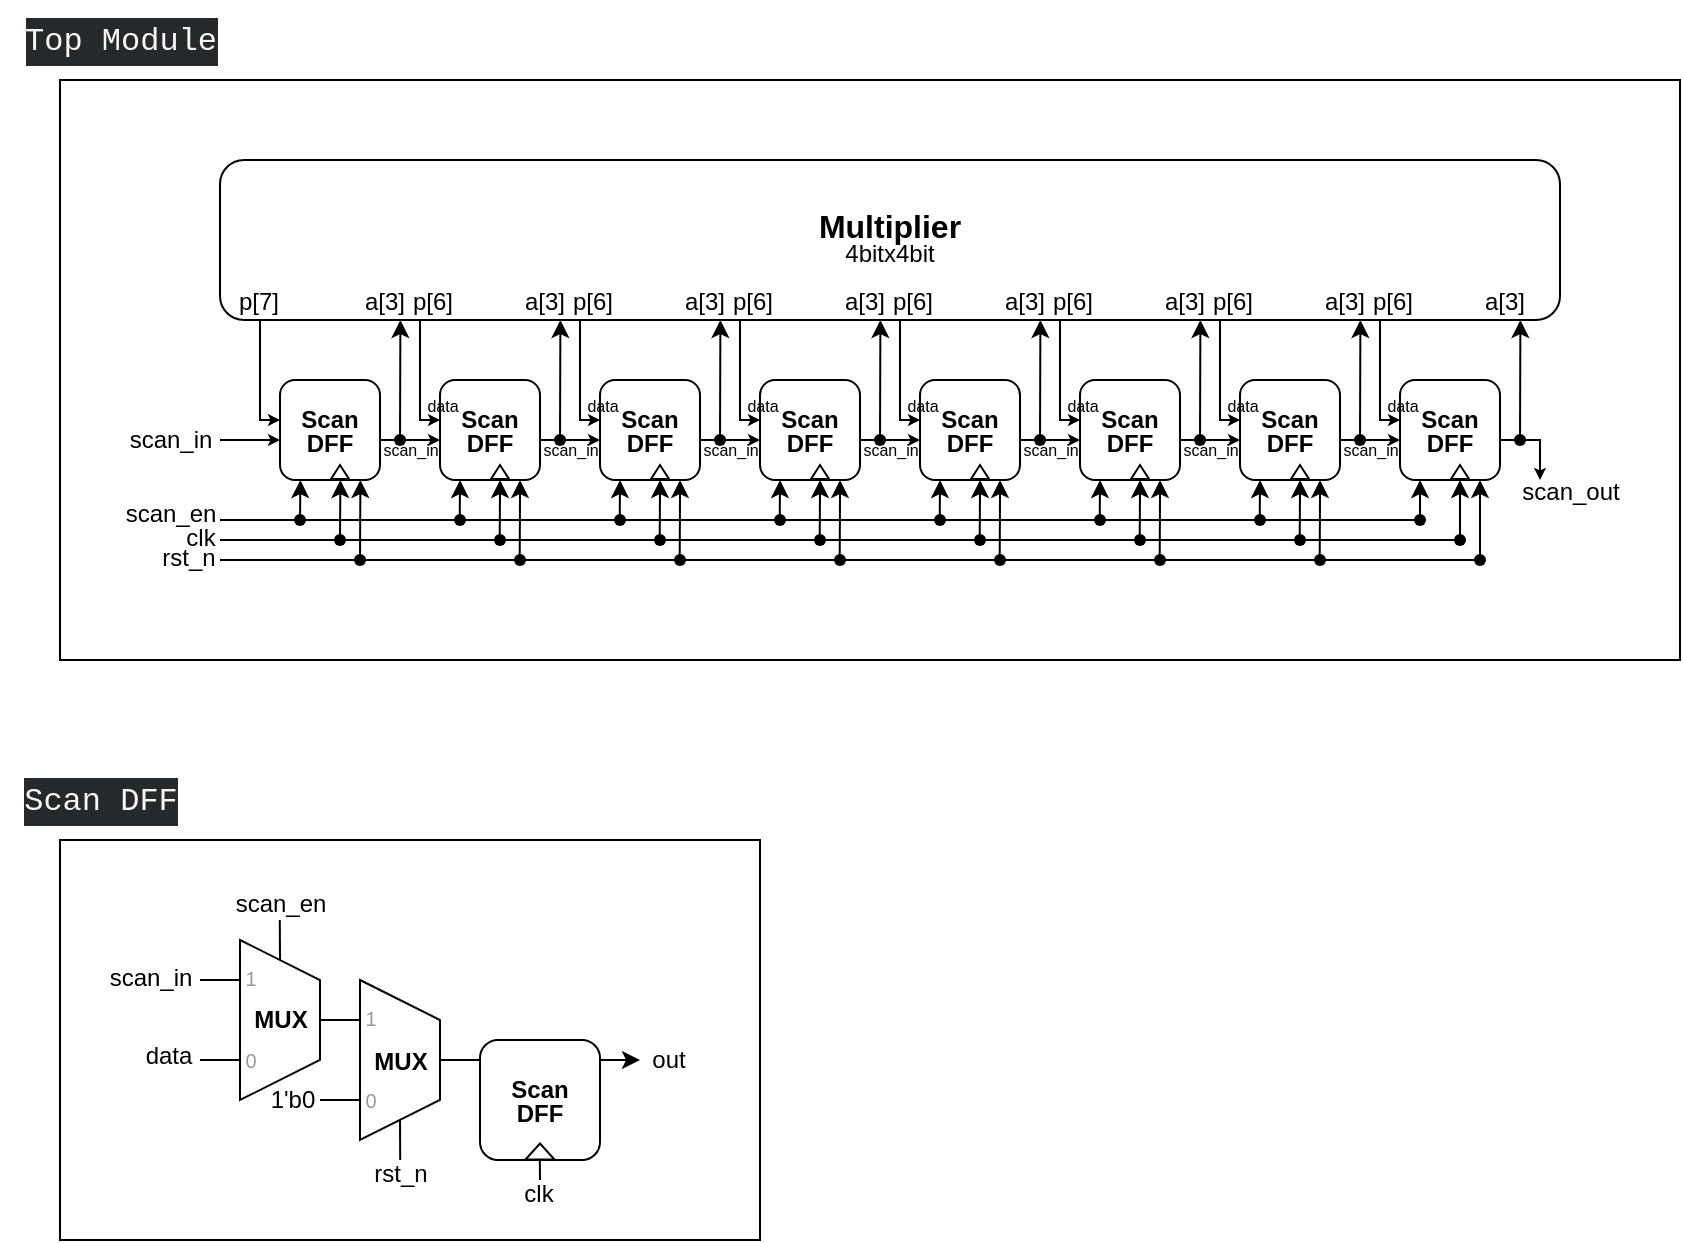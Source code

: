 <mxfile version="24.7.17">
  <diagram name="Page-1" id="tBIAlemMxgHySIvlNtww">
    <mxGraphModel dx="5736" dy="3416" grid="1" gridSize="10" guides="1" tooltips="1" connect="1" arrows="1" fold="1" page="1" pageScale="1" pageWidth="1920" pageHeight="1200" math="0" shadow="0">
      <root>
        <mxCell id="0" />
        <mxCell id="1" parent="0" />
        <mxCell id="q5pX1_xFONWicA8Pv0eM-26" value="" style="rounded=0;whiteSpace=wrap;html=1;fillColor=none;" vertex="1" parent="1">
          <mxGeometry x="80" y="540" width="350" height="200" as="geometry" />
        </mxCell>
        <mxCell id="YcG1K_yQFC_txdDWkhpD-149" value="" style="rounded=0;whiteSpace=wrap;html=1;fillColor=none;" parent="1" vertex="1">
          <mxGeometry x="80" y="160" width="810" height="290" as="geometry" />
        </mxCell>
        <mxCell id="YcG1K_yQFC_txdDWkhpD-1" value="&lt;p style=&quot;line-height: 0%;&quot;&gt;&lt;span style=&quot;font-size: 16px;&quot;&gt;&lt;b&gt;Multiplier&lt;/b&gt;&lt;/span&gt;&lt;/p&gt;&lt;p style=&quot;line-height: 0%;&quot;&gt;&lt;font style=&quot;font-size: 12px;&quot;&gt;4bitx4bit&lt;/font&gt;&lt;/p&gt;&lt;p&gt;&lt;/p&gt;" style="rounded=1;whiteSpace=wrap;html=1;" parent="1" vertex="1">
          <mxGeometry x="160" y="200" width="670" height="80" as="geometry" />
        </mxCell>
        <mxCell id="YcG1K_yQFC_txdDWkhpD-2" value="&lt;p style=&quot;line-height: 0%;&quot;&gt;&lt;b style=&quot;&quot;&gt;&lt;font style=&quot;font-size: 12px;&quot;&gt;Scan&lt;/font&gt;&lt;/b&gt;&lt;/p&gt;&lt;p style=&quot;line-height: 0%;&quot;&gt;&lt;b style=&quot;&quot;&gt;&lt;font style=&quot;font-size: 12px;&quot;&gt;DFF&lt;/font&gt;&lt;/b&gt;&lt;/p&gt;&lt;p&gt;&lt;/p&gt;" style="rounded=1;whiteSpace=wrap;html=1;" parent="1" vertex="1">
          <mxGeometry x="190" y="310" width="50" height="50" as="geometry" />
        </mxCell>
        <mxCell id="YcG1K_yQFC_txdDWkhpD-3" value="" style="endArrow=classic;html=1;rounded=0;edgeStyle=orthogonalEdgeStyle;entryX=0;entryY=0.4;entryDx=0;entryDy=0;entryPerimeter=0;exitX=0.033;exitY=1;exitDx=0;exitDy=0;exitPerimeter=0;endSize=3;" parent="1" source="YcG1K_yQFC_txdDWkhpD-1" target="YcG1K_yQFC_txdDWkhpD-2" edge="1">
          <mxGeometry width="50" height="50" relative="1" as="geometry">
            <mxPoint x="130" y="370" as="sourcePoint" />
            <mxPoint x="180" y="320" as="targetPoint" />
            <Array as="points">
              <mxPoint x="180" y="330" />
            </Array>
          </mxGeometry>
        </mxCell>
        <mxCell id="YcG1K_yQFC_txdDWkhpD-4" value="" style="endArrow=classic;html=1;rounded=0;edgeStyle=orthogonalEdgeStyle;entryX=0;entryY=0.2;entryDx=0;entryDy=0;entryPerimeter=0;endSize=3;" parent="1" edge="1">
          <mxGeometry width="50" height="50" relative="1" as="geometry">
            <mxPoint x="160" y="340" as="sourcePoint" />
            <mxPoint x="190" y="340" as="targetPoint" />
            <Array as="points">
              <mxPoint x="180" y="340" />
            </Array>
          </mxGeometry>
        </mxCell>
        <mxCell id="YcG1K_yQFC_txdDWkhpD-5" value="&lt;p style=&quot;line-height: 0%;&quot;&gt;&lt;b style=&quot;&quot;&gt;&lt;font style=&quot;font-size: 12px;&quot;&gt;Scan&lt;/font&gt;&lt;/b&gt;&lt;/p&gt;&lt;p style=&quot;line-height: 0%;&quot;&gt;&lt;b style=&quot;&quot;&gt;&lt;font style=&quot;font-size: 12px;&quot;&gt;DFF&lt;/font&gt;&lt;/b&gt;&lt;/p&gt;&lt;p&gt;&lt;/p&gt;" style="rounded=1;whiteSpace=wrap;html=1;" parent="1" vertex="1">
          <mxGeometry x="270" y="310" width="50" height="50" as="geometry" />
        </mxCell>
        <mxCell id="YcG1K_yQFC_txdDWkhpD-7" value="" style="endArrow=classic;html=1;rounded=0;edgeStyle=orthogonalEdgeStyle;entryX=0;entryY=0.2;entryDx=0;entryDy=0;entryPerimeter=0;endSize=3;" parent="1" edge="1">
          <mxGeometry width="50" height="50" relative="1" as="geometry">
            <mxPoint x="240" y="340" as="sourcePoint" />
            <mxPoint x="270" y="340" as="targetPoint" />
            <Array as="points">
              <mxPoint x="260" y="340" />
            </Array>
          </mxGeometry>
        </mxCell>
        <mxCell id="YcG1K_yQFC_txdDWkhpD-8" value="" style="endArrow=classic;html=1;rounded=0;edgeStyle=orthogonalEdgeStyle;entryX=0;entryY=0.4;entryDx=0;entryDy=0;entryPerimeter=0;exitX=0.033;exitY=1;exitDx=0;exitDy=0;exitPerimeter=0;endSize=3;" parent="1" edge="1">
          <mxGeometry width="50" height="50" relative="1" as="geometry">
            <mxPoint x="260" y="280" as="sourcePoint" />
            <mxPoint x="270" y="330" as="targetPoint" />
            <Array as="points">
              <mxPoint x="260" y="330" />
            </Array>
          </mxGeometry>
        </mxCell>
        <mxCell id="YcG1K_yQFC_txdDWkhpD-9" value="" style="endArrow=classic;html=1;rounded=0;entryX=0.017;entryY=1;entryDx=0;entryDy=0;entryPerimeter=0;" parent="1" edge="1">
          <mxGeometry width="50" height="50" relative="1" as="geometry">
            <mxPoint x="250" y="340" as="sourcePoint" />
            <mxPoint x="250.2" y="280" as="targetPoint" />
          </mxGeometry>
        </mxCell>
        <mxCell id="YcG1K_yQFC_txdDWkhpD-10" value="" style="endArrow=classic;html=1;rounded=0;entryX=0.017;entryY=1;entryDx=0;entryDy=0;entryPerimeter=0;" parent="1" edge="1">
          <mxGeometry width="50" height="50" relative="1" as="geometry">
            <mxPoint x="200" y="380" as="sourcePoint" />
            <mxPoint x="200.2" y="360" as="targetPoint" />
          </mxGeometry>
        </mxCell>
        <mxCell id="YcG1K_yQFC_txdDWkhpD-11" value="" style="endArrow=classic;html=1;rounded=0;entryX=0.017;entryY=1;entryDx=0;entryDy=0;entryPerimeter=0;" parent="1" edge="1">
          <mxGeometry width="50" height="50" relative="1" as="geometry">
            <mxPoint x="220" y="390" as="sourcePoint" />
            <mxPoint x="220.2" y="360" as="targetPoint" />
          </mxGeometry>
        </mxCell>
        <mxCell id="YcG1K_yQFC_txdDWkhpD-12" value="" style="endArrow=classic;html=1;rounded=0;entryX=0.017;entryY=1;entryDx=0;entryDy=0;entryPerimeter=0;" parent="1" edge="1">
          <mxGeometry width="50" height="50" relative="1" as="geometry">
            <mxPoint x="230" y="400" as="sourcePoint" />
            <mxPoint x="230.2" y="360" as="targetPoint" />
          </mxGeometry>
        </mxCell>
        <mxCell id="YcG1K_yQFC_txdDWkhpD-13" value="" style="endArrow=classic;html=1;rounded=0;entryX=0.017;entryY=1;entryDx=0;entryDy=0;entryPerimeter=0;" parent="1" edge="1">
          <mxGeometry width="50" height="50" relative="1" as="geometry">
            <mxPoint x="279.84" y="380" as="sourcePoint" />
            <mxPoint x="280.04" y="360" as="targetPoint" />
          </mxGeometry>
        </mxCell>
        <mxCell id="YcG1K_yQFC_txdDWkhpD-14" value="" style="endArrow=classic;html=1;rounded=0;entryX=0.017;entryY=1;entryDx=0;entryDy=0;entryPerimeter=0;" parent="1" edge="1">
          <mxGeometry width="50" height="50" relative="1" as="geometry">
            <mxPoint x="299.84" y="390" as="sourcePoint" />
            <mxPoint x="300.04" y="360" as="targetPoint" />
          </mxGeometry>
        </mxCell>
        <mxCell id="YcG1K_yQFC_txdDWkhpD-15" value="" style="endArrow=classic;html=1;rounded=0;entryX=0.017;entryY=1;entryDx=0;entryDy=0;entryPerimeter=0;" parent="1" edge="1">
          <mxGeometry width="50" height="50" relative="1" as="geometry">
            <mxPoint x="309.84" y="400" as="sourcePoint" />
            <mxPoint x="310.04" y="360" as="targetPoint" />
          </mxGeometry>
        </mxCell>
        <mxCell id="YcG1K_yQFC_txdDWkhpD-16" value="" style="shape=ellipse;fillColor=#000000;strokeColor=none;html=1;sketch=0;fontFamily=Helvetica;fontSize=11;fontColor=default;labelBackgroundColor=default;" parent="1" vertex="1">
          <mxGeometry x="247" y="337" width="6" height="6" as="geometry" />
        </mxCell>
        <mxCell id="YcG1K_yQFC_txdDWkhpD-17" value="" style="shape=ellipse;fillColor=#000000;strokeColor=none;html=1;sketch=0;fontFamily=Helvetica;fontSize=11;fontColor=default;labelBackgroundColor=default;" parent="1" vertex="1">
          <mxGeometry x="197" y="377" width="6" height="6" as="geometry" />
        </mxCell>
        <mxCell id="YcG1K_yQFC_txdDWkhpD-18" value="" style="shape=ellipse;fillColor=#000000;strokeColor=none;html=1;sketch=0;fontFamily=Helvetica;fontSize=11;fontColor=default;labelBackgroundColor=default;" parent="1" vertex="1">
          <mxGeometry x="217" y="387" width="6" height="6" as="geometry" />
        </mxCell>
        <mxCell id="YcG1K_yQFC_txdDWkhpD-19" value="" style="shape=ellipse;fillColor=#000000;strokeColor=none;html=1;sketch=0;fontFamily=Helvetica;fontSize=11;fontColor=default;labelBackgroundColor=default;" parent="1" vertex="1">
          <mxGeometry x="227" y="397" width="6" height="6" as="geometry" />
        </mxCell>
        <mxCell id="YcG1K_yQFC_txdDWkhpD-20" value="" style="shape=ellipse;fillColor=#000000;strokeColor=none;html=1;sketch=0;fontFamily=Helvetica;fontSize=11;fontColor=default;labelBackgroundColor=default;" parent="1" vertex="1">
          <mxGeometry x="277" y="377" width="6" height="6" as="geometry" />
        </mxCell>
        <mxCell id="YcG1K_yQFC_txdDWkhpD-21" value="" style="shape=ellipse;fillColor=#000000;strokeColor=none;html=1;sketch=0;fontFamily=Helvetica;fontSize=11;fontColor=default;labelBackgroundColor=default;" parent="1" vertex="1">
          <mxGeometry x="297" y="387" width="6" height="6" as="geometry" />
        </mxCell>
        <mxCell id="YcG1K_yQFC_txdDWkhpD-22" value="" style="shape=ellipse;fillColor=#000000;strokeColor=none;html=1;sketch=0;fontFamily=Helvetica;fontSize=11;fontColor=default;labelBackgroundColor=default;" parent="1" vertex="1">
          <mxGeometry x="307" y="397" width="6" height="6" as="geometry" />
        </mxCell>
        <mxCell id="YcG1K_yQFC_txdDWkhpD-23" value="&lt;font style=&quot;font-size: 8px;&quot;&gt;scan_in&lt;/font&gt;" style="text;html=1;align=center;verticalAlign=middle;resizable=0;points=[];autosize=1;strokeColor=none;fillColor=none;" parent="1" vertex="1">
          <mxGeometry x="230" y="329" width="50" height="30" as="geometry" />
        </mxCell>
        <mxCell id="YcG1K_yQFC_txdDWkhpD-24" value="&lt;font style=&quot;font-size: 8px;&quot;&gt;data&lt;/font&gt;" style="text;html=1;align=center;verticalAlign=middle;resizable=0;points=[];autosize=1;strokeColor=none;fillColor=none;" parent="1" vertex="1">
          <mxGeometry x="251" y="307" width="40" height="30" as="geometry" />
        </mxCell>
        <mxCell id="YcG1K_yQFC_txdDWkhpD-25" value="p[7]" style="text;html=1;align=center;verticalAlign=middle;resizable=0;points=[];autosize=1;strokeColor=none;fillColor=none;" parent="1" vertex="1">
          <mxGeometry x="159" y="256" width="40" height="30" as="geometry" />
        </mxCell>
        <mxCell id="YcG1K_yQFC_txdDWkhpD-26" value="a[3]&lt;span style=&quot;color: rgba(0, 0, 0, 0); font-family: monospace; font-size: 0px; text-align: start;&quot;&gt;%3CmxGraphModel%3E%3Croot%3E%3CmxCell%20id%3D%220%22%2F%3E%3CmxCell%20id%3D%221%22%20parent%3D%220%22%2F%3E%3CmxCell%20id%3D%222%22%20value%3D%22p%5B7%5D%22%20style%3D%22text%3Bhtml%3D1%3Balign%3Dcenter%3BverticalAlign%3Dmiddle%3Bresizable%3D0%3Bpoints%3D%5B%5D%3Bautosize%3D1%3BstrokeColor%3Dnone%3BfillColor%3Dnone%3B%22%20vertex%3D%221%22%20parent%3D%221%22%3E%3CmxGeometry%20x%3D%22159%22%20y%3D%22256%22%20width%3D%2240%22%20height%3D%2230%22%20as%3D%22geometry%22%2F%3E%3C%2FmxCell%3E%3C%2Froot%3E%3C%2FmxGraphModel%3E&lt;/span&gt;" style="text;html=1;align=center;verticalAlign=middle;resizable=0;points=[];autosize=1;strokeColor=none;fillColor=none;" parent="1" vertex="1">
          <mxGeometry x="222" y="256" width="40" height="30" as="geometry" />
        </mxCell>
        <mxCell id="YcG1K_yQFC_txdDWkhpD-27" value="p[6]" style="text;html=1;align=center;verticalAlign=middle;resizable=0;points=[];autosize=1;strokeColor=none;fillColor=none;" parent="1" vertex="1">
          <mxGeometry x="246" y="256" width="40" height="30" as="geometry" />
        </mxCell>
        <mxCell id="YcG1K_yQFC_txdDWkhpD-28" value="&lt;p style=&quot;line-height: 0%;&quot;&gt;&lt;b style=&quot;&quot;&gt;&lt;font style=&quot;font-size: 12px;&quot;&gt;Scan&lt;/font&gt;&lt;/b&gt;&lt;/p&gt;&lt;p style=&quot;line-height: 0%;&quot;&gt;&lt;b style=&quot;&quot;&gt;&lt;font style=&quot;font-size: 12px;&quot;&gt;DFF&lt;/font&gt;&lt;/b&gt;&lt;/p&gt;&lt;p&gt;&lt;/p&gt;" style="rounded=1;whiteSpace=wrap;html=1;" parent="1" vertex="1">
          <mxGeometry x="350" y="310" width="50" height="50" as="geometry" />
        </mxCell>
        <mxCell id="YcG1K_yQFC_txdDWkhpD-29" value="" style="endArrow=classic;html=1;rounded=0;edgeStyle=orthogonalEdgeStyle;entryX=0;entryY=0.2;entryDx=0;entryDy=0;entryPerimeter=0;endSize=3;" parent="1" edge="1">
          <mxGeometry width="50" height="50" relative="1" as="geometry">
            <mxPoint x="320" y="340" as="sourcePoint" />
            <mxPoint x="350" y="340" as="targetPoint" />
            <Array as="points">
              <mxPoint x="340" y="340" />
            </Array>
          </mxGeometry>
        </mxCell>
        <mxCell id="YcG1K_yQFC_txdDWkhpD-30" value="" style="endArrow=classic;html=1;rounded=0;edgeStyle=orthogonalEdgeStyle;entryX=0;entryY=0.4;entryDx=0;entryDy=0;entryPerimeter=0;exitX=0.033;exitY=1;exitDx=0;exitDy=0;exitPerimeter=0;endSize=3;" parent="1" edge="1">
          <mxGeometry width="50" height="50" relative="1" as="geometry">
            <mxPoint x="340" y="280" as="sourcePoint" />
            <mxPoint x="350" y="330" as="targetPoint" />
            <Array as="points">
              <mxPoint x="340" y="330" />
            </Array>
          </mxGeometry>
        </mxCell>
        <mxCell id="YcG1K_yQFC_txdDWkhpD-31" value="" style="endArrow=classic;html=1;rounded=0;entryX=0.017;entryY=1;entryDx=0;entryDy=0;entryPerimeter=0;" parent="1" edge="1">
          <mxGeometry width="50" height="50" relative="1" as="geometry">
            <mxPoint x="330" y="340" as="sourcePoint" />
            <mxPoint x="330.2" y="280" as="targetPoint" />
          </mxGeometry>
        </mxCell>
        <mxCell id="YcG1K_yQFC_txdDWkhpD-32" value="" style="endArrow=classic;html=1;rounded=0;entryX=0.017;entryY=1;entryDx=0;entryDy=0;entryPerimeter=0;" parent="1" edge="1">
          <mxGeometry width="50" height="50" relative="1" as="geometry">
            <mxPoint x="359.84" y="380" as="sourcePoint" />
            <mxPoint x="360.04" y="360" as="targetPoint" />
          </mxGeometry>
        </mxCell>
        <mxCell id="YcG1K_yQFC_txdDWkhpD-33" value="" style="endArrow=classic;html=1;rounded=0;entryX=0.017;entryY=1;entryDx=0;entryDy=0;entryPerimeter=0;" parent="1" edge="1">
          <mxGeometry width="50" height="50" relative="1" as="geometry">
            <mxPoint x="379.84" y="390" as="sourcePoint" />
            <mxPoint x="380.04" y="360" as="targetPoint" />
          </mxGeometry>
        </mxCell>
        <mxCell id="YcG1K_yQFC_txdDWkhpD-34" value="" style="endArrow=classic;html=1;rounded=0;entryX=0.017;entryY=1;entryDx=0;entryDy=0;entryPerimeter=0;" parent="1" edge="1">
          <mxGeometry width="50" height="50" relative="1" as="geometry">
            <mxPoint x="389.84" y="400" as="sourcePoint" />
            <mxPoint x="390.04" y="360" as="targetPoint" />
          </mxGeometry>
        </mxCell>
        <mxCell id="YcG1K_yQFC_txdDWkhpD-35" value="" style="shape=ellipse;fillColor=#000000;strokeColor=none;html=1;sketch=0;fontFamily=Helvetica;fontSize=11;fontColor=default;labelBackgroundColor=default;" parent="1" vertex="1">
          <mxGeometry x="327" y="337" width="6" height="6" as="geometry" />
        </mxCell>
        <mxCell id="YcG1K_yQFC_txdDWkhpD-36" value="" style="shape=ellipse;fillColor=#000000;strokeColor=none;html=1;sketch=0;fontFamily=Helvetica;fontSize=11;fontColor=default;labelBackgroundColor=default;" parent="1" vertex="1">
          <mxGeometry x="357" y="377" width="6" height="6" as="geometry" />
        </mxCell>
        <mxCell id="YcG1K_yQFC_txdDWkhpD-37" value="" style="shape=ellipse;fillColor=#000000;strokeColor=none;html=1;sketch=0;fontFamily=Helvetica;fontSize=11;fontColor=default;labelBackgroundColor=default;" parent="1" vertex="1">
          <mxGeometry x="377" y="387" width="6" height="6" as="geometry" />
        </mxCell>
        <mxCell id="YcG1K_yQFC_txdDWkhpD-38" value="" style="shape=ellipse;fillColor=#000000;strokeColor=none;html=1;sketch=0;fontFamily=Helvetica;fontSize=11;fontColor=default;labelBackgroundColor=default;" parent="1" vertex="1">
          <mxGeometry x="387" y="397" width="6" height="6" as="geometry" />
        </mxCell>
        <mxCell id="YcG1K_yQFC_txdDWkhpD-39" value="&lt;font style=&quot;font-size: 8px;&quot;&gt;scan_in&lt;/font&gt;" style="text;html=1;align=center;verticalAlign=middle;resizable=0;points=[];autosize=1;strokeColor=none;fillColor=none;" parent="1" vertex="1">
          <mxGeometry x="310" y="329" width="50" height="30" as="geometry" />
        </mxCell>
        <mxCell id="YcG1K_yQFC_txdDWkhpD-40" value="&lt;font style=&quot;font-size: 8px;&quot;&gt;data&lt;/font&gt;" style="text;html=1;align=center;verticalAlign=middle;resizable=0;points=[];autosize=1;strokeColor=none;fillColor=none;" parent="1" vertex="1">
          <mxGeometry x="331" y="307" width="40" height="30" as="geometry" />
        </mxCell>
        <mxCell id="YcG1K_yQFC_txdDWkhpD-41" value="a[3]&lt;span style=&quot;color: rgba(0, 0, 0, 0); font-family: monospace; font-size: 0px; text-align: start;&quot;&gt;%3CmxGraphModel%3E%3Croot%3E%3CmxCell%20id%3D%220%22%2F%3E%3CmxCell%20id%3D%221%22%20parent%3D%220%22%2F%3E%3CmxCell%20id%3D%222%22%20value%3D%22p%5B7%5D%22%20style%3D%22text%3Bhtml%3D1%3Balign%3Dcenter%3BverticalAlign%3Dmiddle%3Bresizable%3D0%3Bpoints%3D%5B%5D%3Bautosize%3D1%3BstrokeColor%3Dnone%3BfillColor%3Dnone%3B%22%20vertex%3D%221%22%20parent%3D%221%22%3E%3CmxGeometry%20x%3D%22159%22%20y%3D%22256%22%20width%3D%2240%22%20height%3D%2230%22%20as%3D%22geometry%22%2F%3E%3C%2FmxCell%3E%3C%2Froot%3E%3C%2FmxGraphModel%3E&lt;/span&gt;" style="text;html=1;align=center;verticalAlign=middle;resizable=0;points=[];autosize=1;strokeColor=none;fillColor=none;" parent="1" vertex="1">
          <mxGeometry x="302" y="256" width="40" height="30" as="geometry" />
        </mxCell>
        <mxCell id="YcG1K_yQFC_txdDWkhpD-42" value="p[6]" style="text;html=1;align=center;verticalAlign=middle;resizable=0;points=[];autosize=1;strokeColor=none;fillColor=none;" parent="1" vertex="1">
          <mxGeometry x="326" y="256" width="40" height="30" as="geometry" />
        </mxCell>
        <mxCell id="YcG1K_yQFC_txdDWkhpD-43" value="&lt;p style=&quot;line-height: 0%;&quot;&gt;&lt;b style=&quot;&quot;&gt;&lt;font style=&quot;font-size: 12px;&quot;&gt;Scan&lt;/font&gt;&lt;/b&gt;&lt;/p&gt;&lt;p style=&quot;line-height: 0%;&quot;&gt;&lt;b style=&quot;&quot;&gt;&lt;font style=&quot;font-size: 12px;&quot;&gt;DFF&lt;/font&gt;&lt;/b&gt;&lt;/p&gt;&lt;p&gt;&lt;/p&gt;" style="rounded=1;whiteSpace=wrap;html=1;" parent="1" vertex="1">
          <mxGeometry x="430" y="310" width="50" height="50" as="geometry" />
        </mxCell>
        <mxCell id="YcG1K_yQFC_txdDWkhpD-44" value="" style="endArrow=classic;html=1;rounded=0;edgeStyle=orthogonalEdgeStyle;entryX=0;entryY=0.2;entryDx=0;entryDy=0;entryPerimeter=0;endSize=3;" parent="1" edge="1">
          <mxGeometry width="50" height="50" relative="1" as="geometry">
            <mxPoint x="400" y="340" as="sourcePoint" />
            <mxPoint x="430" y="340" as="targetPoint" />
            <Array as="points">
              <mxPoint x="420" y="340" />
            </Array>
          </mxGeometry>
        </mxCell>
        <mxCell id="YcG1K_yQFC_txdDWkhpD-45" value="" style="endArrow=classic;html=1;rounded=0;edgeStyle=orthogonalEdgeStyle;entryX=0;entryY=0.4;entryDx=0;entryDy=0;entryPerimeter=0;exitX=0.033;exitY=1;exitDx=0;exitDy=0;exitPerimeter=0;endSize=3;" parent="1" edge="1">
          <mxGeometry width="50" height="50" relative="1" as="geometry">
            <mxPoint x="420" y="280" as="sourcePoint" />
            <mxPoint x="430" y="330" as="targetPoint" />
            <Array as="points">
              <mxPoint x="420" y="330" />
            </Array>
          </mxGeometry>
        </mxCell>
        <mxCell id="YcG1K_yQFC_txdDWkhpD-46" value="" style="endArrow=classic;html=1;rounded=0;entryX=0.017;entryY=1;entryDx=0;entryDy=0;entryPerimeter=0;" parent="1" edge="1">
          <mxGeometry width="50" height="50" relative="1" as="geometry">
            <mxPoint x="410" y="340" as="sourcePoint" />
            <mxPoint x="410.2" y="280" as="targetPoint" />
          </mxGeometry>
        </mxCell>
        <mxCell id="YcG1K_yQFC_txdDWkhpD-47" value="" style="endArrow=classic;html=1;rounded=0;entryX=0.017;entryY=1;entryDx=0;entryDy=0;entryPerimeter=0;" parent="1" edge="1">
          <mxGeometry width="50" height="50" relative="1" as="geometry">
            <mxPoint x="439.84" y="380" as="sourcePoint" />
            <mxPoint x="440.04" y="360" as="targetPoint" />
          </mxGeometry>
        </mxCell>
        <mxCell id="YcG1K_yQFC_txdDWkhpD-48" value="" style="endArrow=classic;html=1;rounded=0;entryX=0.017;entryY=1;entryDx=0;entryDy=0;entryPerimeter=0;" parent="1" edge="1">
          <mxGeometry width="50" height="50" relative="1" as="geometry">
            <mxPoint x="459.84" y="390" as="sourcePoint" />
            <mxPoint x="460.04" y="360" as="targetPoint" />
          </mxGeometry>
        </mxCell>
        <mxCell id="YcG1K_yQFC_txdDWkhpD-49" value="" style="endArrow=classic;html=1;rounded=0;entryX=0.017;entryY=1;entryDx=0;entryDy=0;entryPerimeter=0;" parent="1" edge="1">
          <mxGeometry width="50" height="50" relative="1" as="geometry">
            <mxPoint x="469.84" y="400" as="sourcePoint" />
            <mxPoint x="470.04" y="360" as="targetPoint" />
          </mxGeometry>
        </mxCell>
        <mxCell id="YcG1K_yQFC_txdDWkhpD-50" value="" style="shape=ellipse;fillColor=#000000;strokeColor=none;html=1;sketch=0;fontFamily=Helvetica;fontSize=11;fontColor=default;labelBackgroundColor=default;" parent="1" vertex="1">
          <mxGeometry x="407" y="337" width="6" height="6" as="geometry" />
        </mxCell>
        <mxCell id="YcG1K_yQFC_txdDWkhpD-51" value="" style="shape=ellipse;fillColor=#000000;strokeColor=none;html=1;sketch=0;fontFamily=Helvetica;fontSize=11;fontColor=default;labelBackgroundColor=default;" parent="1" vertex="1">
          <mxGeometry x="437" y="377" width="6" height="6" as="geometry" />
        </mxCell>
        <mxCell id="YcG1K_yQFC_txdDWkhpD-52" value="" style="shape=ellipse;fillColor=#000000;strokeColor=none;html=1;sketch=0;fontFamily=Helvetica;fontSize=11;fontColor=default;labelBackgroundColor=default;" parent="1" vertex="1">
          <mxGeometry x="457" y="387" width="6" height="6" as="geometry" />
        </mxCell>
        <mxCell id="YcG1K_yQFC_txdDWkhpD-53" value="" style="shape=ellipse;fillColor=#000000;strokeColor=none;html=1;sketch=0;fontFamily=Helvetica;fontSize=11;fontColor=default;labelBackgroundColor=default;" parent="1" vertex="1">
          <mxGeometry x="467" y="397" width="6" height="6" as="geometry" />
        </mxCell>
        <mxCell id="YcG1K_yQFC_txdDWkhpD-54" value="&lt;font style=&quot;font-size: 8px;&quot;&gt;scan_in&lt;/font&gt;" style="text;html=1;align=center;verticalAlign=middle;resizable=0;points=[];autosize=1;strokeColor=none;fillColor=none;" parent="1" vertex="1">
          <mxGeometry x="390" y="329" width="50" height="30" as="geometry" />
        </mxCell>
        <mxCell id="YcG1K_yQFC_txdDWkhpD-55" value="&lt;font style=&quot;font-size: 8px;&quot;&gt;data&lt;/font&gt;" style="text;html=1;align=center;verticalAlign=middle;resizable=0;points=[];autosize=1;strokeColor=none;fillColor=none;" parent="1" vertex="1">
          <mxGeometry x="411" y="307" width="40" height="30" as="geometry" />
        </mxCell>
        <mxCell id="YcG1K_yQFC_txdDWkhpD-56" value="a[3]&lt;span style=&quot;color: rgba(0, 0, 0, 0); font-family: monospace; font-size: 0px; text-align: start;&quot;&gt;%3CmxGraphModel%3E%3Croot%3E%3CmxCell%20id%3D%220%22%2F%3E%3CmxCell%20id%3D%221%22%20parent%3D%220%22%2F%3E%3CmxCell%20id%3D%222%22%20value%3D%22p%5B7%5D%22%20style%3D%22text%3Bhtml%3D1%3Balign%3Dcenter%3BverticalAlign%3Dmiddle%3Bresizable%3D0%3Bpoints%3D%5B%5D%3Bautosize%3D1%3BstrokeColor%3Dnone%3BfillColor%3Dnone%3B%22%20vertex%3D%221%22%20parent%3D%221%22%3E%3CmxGeometry%20x%3D%22159%22%20y%3D%22256%22%20width%3D%2240%22%20height%3D%2230%22%20as%3D%22geometry%22%2F%3E%3C%2FmxCell%3E%3C%2Froot%3E%3C%2FmxGraphModel%3E&lt;/span&gt;" style="text;html=1;align=center;verticalAlign=middle;resizable=0;points=[];autosize=1;strokeColor=none;fillColor=none;" parent="1" vertex="1">
          <mxGeometry x="382" y="256" width="40" height="30" as="geometry" />
        </mxCell>
        <mxCell id="YcG1K_yQFC_txdDWkhpD-57" value="p[6]" style="text;html=1;align=center;verticalAlign=middle;resizable=0;points=[];autosize=1;strokeColor=none;fillColor=none;" parent="1" vertex="1">
          <mxGeometry x="406" y="256" width="40" height="30" as="geometry" />
        </mxCell>
        <mxCell id="YcG1K_yQFC_txdDWkhpD-58" value="&lt;p style=&quot;line-height: 0%;&quot;&gt;&lt;b style=&quot;&quot;&gt;&lt;font style=&quot;font-size: 12px;&quot;&gt;Scan&lt;/font&gt;&lt;/b&gt;&lt;/p&gt;&lt;p style=&quot;line-height: 0%;&quot;&gt;&lt;b style=&quot;&quot;&gt;&lt;font style=&quot;font-size: 12px;&quot;&gt;DFF&lt;/font&gt;&lt;/b&gt;&lt;/p&gt;&lt;p&gt;&lt;/p&gt;" style="rounded=1;whiteSpace=wrap;html=1;" parent="1" vertex="1">
          <mxGeometry x="510" y="310" width="50" height="50" as="geometry" />
        </mxCell>
        <mxCell id="YcG1K_yQFC_txdDWkhpD-59" value="" style="endArrow=classic;html=1;rounded=0;edgeStyle=orthogonalEdgeStyle;entryX=0;entryY=0.2;entryDx=0;entryDy=0;entryPerimeter=0;endSize=3;" parent="1" edge="1">
          <mxGeometry width="50" height="50" relative="1" as="geometry">
            <mxPoint x="480" y="340" as="sourcePoint" />
            <mxPoint x="510" y="340" as="targetPoint" />
            <Array as="points">
              <mxPoint x="500" y="340" />
            </Array>
          </mxGeometry>
        </mxCell>
        <mxCell id="YcG1K_yQFC_txdDWkhpD-60" value="" style="endArrow=classic;html=1;rounded=0;edgeStyle=orthogonalEdgeStyle;entryX=0;entryY=0.4;entryDx=0;entryDy=0;entryPerimeter=0;exitX=0.033;exitY=1;exitDx=0;exitDy=0;exitPerimeter=0;endSize=3;" parent="1" edge="1">
          <mxGeometry width="50" height="50" relative="1" as="geometry">
            <mxPoint x="500" y="280" as="sourcePoint" />
            <mxPoint x="510" y="330" as="targetPoint" />
            <Array as="points">
              <mxPoint x="500" y="330" />
            </Array>
          </mxGeometry>
        </mxCell>
        <mxCell id="YcG1K_yQFC_txdDWkhpD-61" value="" style="endArrow=classic;html=1;rounded=0;entryX=0.017;entryY=1;entryDx=0;entryDy=0;entryPerimeter=0;" parent="1" edge="1">
          <mxGeometry width="50" height="50" relative="1" as="geometry">
            <mxPoint x="490" y="340" as="sourcePoint" />
            <mxPoint x="490.2" y="280" as="targetPoint" />
          </mxGeometry>
        </mxCell>
        <mxCell id="YcG1K_yQFC_txdDWkhpD-62" value="" style="endArrow=classic;html=1;rounded=0;entryX=0.017;entryY=1;entryDx=0;entryDy=0;entryPerimeter=0;" parent="1" edge="1">
          <mxGeometry width="50" height="50" relative="1" as="geometry">
            <mxPoint x="519.84" y="380" as="sourcePoint" />
            <mxPoint x="520.04" y="360" as="targetPoint" />
          </mxGeometry>
        </mxCell>
        <mxCell id="YcG1K_yQFC_txdDWkhpD-63" value="" style="endArrow=classic;html=1;rounded=0;entryX=0.017;entryY=1;entryDx=0;entryDy=0;entryPerimeter=0;" parent="1" edge="1">
          <mxGeometry width="50" height="50" relative="1" as="geometry">
            <mxPoint x="539.84" y="390" as="sourcePoint" />
            <mxPoint x="540.04" y="360" as="targetPoint" />
          </mxGeometry>
        </mxCell>
        <mxCell id="YcG1K_yQFC_txdDWkhpD-64" value="" style="endArrow=classic;html=1;rounded=0;entryX=0.017;entryY=1;entryDx=0;entryDy=0;entryPerimeter=0;" parent="1" edge="1">
          <mxGeometry width="50" height="50" relative="1" as="geometry">
            <mxPoint x="549.84" y="400" as="sourcePoint" />
            <mxPoint x="550.04" y="360" as="targetPoint" />
          </mxGeometry>
        </mxCell>
        <mxCell id="YcG1K_yQFC_txdDWkhpD-65" value="" style="shape=ellipse;fillColor=#000000;strokeColor=none;html=1;sketch=0;fontFamily=Helvetica;fontSize=11;fontColor=default;labelBackgroundColor=default;" parent="1" vertex="1">
          <mxGeometry x="487" y="337" width="6" height="6" as="geometry" />
        </mxCell>
        <mxCell id="YcG1K_yQFC_txdDWkhpD-66" value="" style="shape=ellipse;fillColor=#000000;strokeColor=none;html=1;sketch=0;fontFamily=Helvetica;fontSize=11;fontColor=default;labelBackgroundColor=default;" parent="1" vertex="1">
          <mxGeometry x="517" y="377" width="6" height="6" as="geometry" />
        </mxCell>
        <mxCell id="YcG1K_yQFC_txdDWkhpD-67" value="" style="shape=ellipse;fillColor=#000000;strokeColor=none;html=1;sketch=0;fontFamily=Helvetica;fontSize=11;fontColor=default;labelBackgroundColor=default;" parent="1" vertex="1">
          <mxGeometry x="537" y="387" width="6" height="6" as="geometry" />
        </mxCell>
        <mxCell id="YcG1K_yQFC_txdDWkhpD-68" value="" style="shape=ellipse;fillColor=#000000;strokeColor=none;html=1;sketch=0;fontFamily=Helvetica;fontSize=11;fontColor=default;labelBackgroundColor=default;" parent="1" vertex="1">
          <mxGeometry x="547" y="397" width="6" height="6" as="geometry" />
        </mxCell>
        <mxCell id="YcG1K_yQFC_txdDWkhpD-69" value="&lt;font style=&quot;font-size: 8px;&quot;&gt;scan_in&lt;/font&gt;" style="text;html=1;align=center;verticalAlign=middle;resizable=0;points=[];autosize=1;strokeColor=none;fillColor=none;" parent="1" vertex="1">
          <mxGeometry x="470" y="329" width="50" height="30" as="geometry" />
        </mxCell>
        <mxCell id="YcG1K_yQFC_txdDWkhpD-70" value="&lt;font style=&quot;font-size: 8px;&quot;&gt;data&lt;/font&gt;" style="text;html=1;align=center;verticalAlign=middle;resizable=0;points=[];autosize=1;strokeColor=none;fillColor=none;" parent="1" vertex="1">
          <mxGeometry x="491" y="307" width="40" height="30" as="geometry" />
        </mxCell>
        <mxCell id="YcG1K_yQFC_txdDWkhpD-71" value="a[3]&lt;span style=&quot;color: rgba(0, 0, 0, 0); font-family: monospace; font-size: 0px; text-align: start;&quot;&gt;%3CmxGraphModel%3E%3Croot%3E%3CmxCell%20id%3D%220%22%2F%3E%3CmxCell%20id%3D%221%22%20parent%3D%220%22%2F%3E%3CmxCell%20id%3D%222%22%20value%3D%22p%5B7%5D%22%20style%3D%22text%3Bhtml%3D1%3Balign%3Dcenter%3BverticalAlign%3Dmiddle%3Bresizable%3D0%3Bpoints%3D%5B%5D%3Bautosize%3D1%3BstrokeColor%3Dnone%3BfillColor%3Dnone%3B%22%20vertex%3D%221%22%20parent%3D%221%22%3E%3CmxGeometry%20x%3D%22159%22%20y%3D%22256%22%20width%3D%2240%22%20height%3D%2230%22%20as%3D%22geometry%22%2F%3E%3C%2FmxCell%3E%3C%2Froot%3E%3C%2FmxGraphModel%3E&lt;/span&gt;" style="text;html=1;align=center;verticalAlign=middle;resizable=0;points=[];autosize=1;strokeColor=none;fillColor=none;" parent="1" vertex="1">
          <mxGeometry x="462" y="256" width="40" height="30" as="geometry" />
        </mxCell>
        <mxCell id="YcG1K_yQFC_txdDWkhpD-72" value="p[6]" style="text;html=1;align=center;verticalAlign=middle;resizable=0;points=[];autosize=1;strokeColor=none;fillColor=none;" parent="1" vertex="1">
          <mxGeometry x="486" y="256" width="40" height="30" as="geometry" />
        </mxCell>
        <mxCell id="YcG1K_yQFC_txdDWkhpD-73" value="&lt;p style=&quot;line-height: 0%;&quot;&gt;&lt;b style=&quot;&quot;&gt;&lt;font style=&quot;font-size: 12px;&quot;&gt;Scan&lt;/font&gt;&lt;/b&gt;&lt;/p&gt;&lt;p style=&quot;line-height: 0%;&quot;&gt;&lt;b style=&quot;&quot;&gt;&lt;font style=&quot;font-size: 12px;&quot;&gt;DFF&lt;/font&gt;&lt;/b&gt;&lt;/p&gt;&lt;p&gt;&lt;/p&gt;" style="rounded=1;whiteSpace=wrap;html=1;" parent="1" vertex="1">
          <mxGeometry x="590" y="310" width="50" height="50" as="geometry" />
        </mxCell>
        <mxCell id="YcG1K_yQFC_txdDWkhpD-74" value="" style="endArrow=classic;html=1;rounded=0;edgeStyle=orthogonalEdgeStyle;entryX=0;entryY=0.2;entryDx=0;entryDy=0;entryPerimeter=0;endSize=3;" parent="1" edge="1">
          <mxGeometry width="50" height="50" relative="1" as="geometry">
            <mxPoint x="560" y="340" as="sourcePoint" />
            <mxPoint x="590" y="340" as="targetPoint" />
            <Array as="points">
              <mxPoint x="580" y="340" />
            </Array>
          </mxGeometry>
        </mxCell>
        <mxCell id="YcG1K_yQFC_txdDWkhpD-75" value="" style="endArrow=classic;html=1;rounded=0;edgeStyle=orthogonalEdgeStyle;entryX=0;entryY=0.4;entryDx=0;entryDy=0;entryPerimeter=0;exitX=0.033;exitY=1;exitDx=0;exitDy=0;exitPerimeter=0;endSize=3;" parent="1" edge="1">
          <mxGeometry width="50" height="50" relative="1" as="geometry">
            <mxPoint x="580" y="280" as="sourcePoint" />
            <mxPoint x="590" y="330" as="targetPoint" />
            <Array as="points">
              <mxPoint x="580" y="330" />
            </Array>
          </mxGeometry>
        </mxCell>
        <mxCell id="YcG1K_yQFC_txdDWkhpD-76" value="" style="endArrow=classic;html=1;rounded=0;entryX=0.017;entryY=1;entryDx=0;entryDy=0;entryPerimeter=0;" parent="1" edge="1">
          <mxGeometry width="50" height="50" relative="1" as="geometry">
            <mxPoint x="570" y="340" as="sourcePoint" />
            <mxPoint x="570.2" y="280" as="targetPoint" />
          </mxGeometry>
        </mxCell>
        <mxCell id="YcG1K_yQFC_txdDWkhpD-77" value="" style="endArrow=classic;html=1;rounded=0;entryX=0.017;entryY=1;entryDx=0;entryDy=0;entryPerimeter=0;" parent="1" edge="1">
          <mxGeometry width="50" height="50" relative="1" as="geometry">
            <mxPoint x="599.84" y="380" as="sourcePoint" />
            <mxPoint x="600.04" y="360" as="targetPoint" />
          </mxGeometry>
        </mxCell>
        <mxCell id="YcG1K_yQFC_txdDWkhpD-78" value="" style="endArrow=classic;html=1;rounded=0;entryX=0.017;entryY=1;entryDx=0;entryDy=0;entryPerimeter=0;" parent="1" edge="1">
          <mxGeometry width="50" height="50" relative="1" as="geometry">
            <mxPoint x="619.84" y="390" as="sourcePoint" />
            <mxPoint x="620.04" y="360" as="targetPoint" />
          </mxGeometry>
        </mxCell>
        <mxCell id="YcG1K_yQFC_txdDWkhpD-79" value="" style="endArrow=classic;html=1;rounded=0;entryX=0.017;entryY=1;entryDx=0;entryDy=0;entryPerimeter=0;" parent="1" edge="1">
          <mxGeometry width="50" height="50" relative="1" as="geometry">
            <mxPoint x="629.84" y="400" as="sourcePoint" />
            <mxPoint x="630.04" y="360" as="targetPoint" />
          </mxGeometry>
        </mxCell>
        <mxCell id="YcG1K_yQFC_txdDWkhpD-80" value="" style="shape=ellipse;fillColor=#000000;strokeColor=none;html=1;sketch=0;fontFamily=Helvetica;fontSize=11;fontColor=default;labelBackgroundColor=default;" parent="1" vertex="1">
          <mxGeometry x="567" y="337" width="6" height="6" as="geometry" />
        </mxCell>
        <mxCell id="YcG1K_yQFC_txdDWkhpD-81" value="" style="shape=ellipse;fillColor=#000000;strokeColor=none;html=1;sketch=0;fontFamily=Helvetica;fontSize=11;fontColor=default;labelBackgroundColor=default;" parent="1" vertex="1">
          <mxGeometry x="597" y="377" width="6" height="6" as="geometry" />
        </mxCell>
        <mxCell id="YcG1K_yQFC_txdDWkhpD-82" value="" style="shape=ellipse;fillColor=#000000;strokeColor=none;html=1;sketch=0;fontFamily=Helvetica;fontSize=11;fontColor=default;labelBackgroundColor=default;" parent="1" vertex="1">
          <mxGeometry x="617" y="387" width="6" height="6" as="geometry" />
        </mxCell>
        <mxCell id="YcG1K_yQFC_txdDWkhpD-83" value="" style="shape=ellipse;fillColor=#000000;strokeColor=none;html=1;sketch=0;fontFamily=Helvetica;fontSize=11;fontColor=default;labelBackgroundColor=default;" parent="1" vertex="1">
          <mxGeometry x="627" y="397" width="6" height="6" as="geometry" />
        </mxCell>
        <mxCell id="YcG1K_yQFC_txdDWkhpD-84" value="&lt;font style=&quot;font-size: 8px;&quot;&gt;scan_in&lt;/font&gt;" style="text;html=1;align=center;verticalAlign=middle;resizable=0;points=[];autosize=1;strokeColor=none;fillColor=none;" parent="1" vertex="1">
          <mxGeometry x="550" y="329" width="50" height="30" as="geometry" />
        </mxCell>
        <mxCell id="YcG1K_yQFC_txdDWkhpD-85" value="&lt;font style=&quot;font-size: 8px;&quot;&gt;data&lt;/font&gt;" style="text;html=1;align=center;verticalAlign=middle;resizable=0;points=[];autosize=1;strokeColor=none;fillColor=none;" parent="1" vertex="1">
          <mxGeometry x="571" y="307" width="40" height="30" as="geometry" />
        </mxCell>
        <mxCell id="YcG1K_yQFC_txdDWkhpD-86" value="a[3]&lt;span style=&quot;color: rgba(0, 0, 0, 0); font-family: monospace; font-size: 0px; text-align: start;&quot;&gt;%3CmxGraphModel%3E%3Croot%3E%3CmxCell%20id%3D%220%22%2F%3E%3CmxCell%20id%3D%221%22%20parent%3D%220%22%2F%3E%3CmxCell%20id%3D%222%22%20value%3D%22p%5B7%5D%22%20style%3D%22text%3Bhtml%3D1%3Balign%3Dcenter%3BverticalAlign%3Dmiddle%3Bresizable%3D0%3Bpoints%3D%5B%5D%3Bautosize%3D1%3BstrokeColor%3Dnone%3BfillColor%3Dnone%3B%22%20vertex%3D%221%22%20parent%3D%221%22%3E%3CmxGeometry%20x%3D%22159%22%20y%3D%22256%22%20width%3D%2240%22%20height%3D%2230%22%20as%3D%22geometry%22%2F%3E%3C%2FmxCell%3E%3C%2Froot%3E%3C%2FmxGraphModel%3E&lt;/span&gt;" style="text;html=1;align=center;verticalAlign=middle;resizable=0;points=[];autosize=1;strokeColor=none;fillColor=none;" parent="1" vertex="1">
          <mxGeometry x="542" y="256" width="40" height="30" as="geometry" />
        </mxCell>
        <mxCell id="YcG1K_yQFC_txdDWkhpD-87" value="p[6]" style="text;html=1;align=center;verticalAlign=middle;resizable=0;points=[];autosize=1;strokeColor=none;fillColor=none;" parent="1" vertex="1">
          <mxGeometry x="566" y="256" width="40" height="30" as="geometry" />
        </mxCell>
        <mxCell id="YcG1K_yQFC_txdDWkhpD-88" value="&lt;p style=&quot;line-height: 0%;&quot;&gt;&lt;b style=&quot;&quot;&gt;&lt;font style=&quot;font-size: 12px;&quot;&gt;Scan&lt;/font&gt;&lt;/b&gt;&lt;/p&gt;&lt;p style=&quot;line-height: 0%;&quot;&gt;&lt;b style=&quot;&quot;&gt;&lt;font style=&quot;font-size: 12px;&quot;&gt;DFF&lt;/font&gt;&lt;/b&gt;&lt;/p&gt;&lt;p&gt;&lt;/p&gt;" style="rounded=1;whiteSpace=wrap;html=1;" parent="1" vertex="1">
          <mxGeometry x="670" y="310" width="50" height="50" as="geometry" />
        </mxCell>
        <mxCell id="YcG1K_yQFC_txdDWkhpD-89" value="" style="endArrow=classic;html=1;rounded=0;edgeStyle=orthogonalEdgeStyle;entryX=0;entryY=0.2;entryDx=0;entryDy=0;entryPerimeter=0;endSize=3;" parent="1" edge="1">
          <mxGeometry width="50" height="50" relative="1" as="geometry">
            <mxPoint x="640" y="340" as="sourcePoint" />
            <mxPoint x="670" y="340" as="targetPoint" />
            <Array as="points">
              <mxPoint x="660" y="340" />
            </Array>
          </mxGeometry>
        </mxCell>
        <mxCell id="YcG1K_yQFC_txdDWkhpD-90" value="" style="endArrow=classic;html=1;rounded=0;edgeStyle=orthogonalEdgeStyle;entryX=0;entryY=0.4;entryDx=0;entryDy=0;entryPerimeter=0;exitX=0.033;exitY=1;exitDx=0;exitDy=0;exitPerimeter=0;endSize=3;" parent="1" edge="1">
          <mxGeometry width="50" height="50" relative="1" as="geometry">
            <mxPoint x="660" y="280" as="sourcePoint" />
            <mxPoint x="670" y="330" as="targetPoint" />
            <Array as="points">
              <mxPoint x="660" y="330" />
            </Array>
          </mxGeometry>
        </mxCell>
        <mxCell id="YcG1K_yQFC_txdDWkhpD-91" value="" style="endArrow=classic;html=1;rounded=0;entryX=0.017;entryY=1;entryDx=0;entryDy=0;entryPerimeter=0;" parent="1" edge="1">
          <mxGeometry width="50" height="50" relative="1" as="geometry">
            <mxPoint x="650" y="340" as="sourcePoint" />
            <mxPoint x="650.2" y="280" as="targetPoint" />
          </mxGeometry>
        </mxCell>
        <mxCell id="YcG1K_yQFC_txdDWkhpD-92" value="" style="endArrow=classic;html=1;rounded=0;entryX=0.017;entryY=1;entryDx=0;entryDy=0;entryPerimeter=0;" parent="1" edge="1">
          <mxGeometry width="50" height="50" relative="1" as="geometry">
            <mxPoint x="679.84" y="380" as="sourcePoint" />
            <mxPoint x="680.04" y="360" as="targetPoint" />
          </mxGeometry>
        </mxCell>
        <mxCell id="YcG1K_yQFC_txdDWkhpD-93" value="" style="endArrow=classic;html=1;rounded=0;entryX=0.017;entryY=1;entryDx=0;entryDy=0;entryPerimeter=0;" parent="1" edge="1">
          <mxGeometry width="50" height="50" relative="1" as="geometry">
            <mxPoint x="699.84" y="390" as="sourcePoint" />
            <mxPoint x="700.04" y="360" as="targetPoint" />
          </mxGeometry>
        </mxCell>
        <mxCell id="YcG1K_yQFC_txdDWkhpD-94" value="" style="endArrow=classic;html=1;rounded=0;entryX=0.017;entryY=1;entryDx=0;entryDy=0;entryPerimeter=0;" parent="1" edge="1">
          <mxGeometry width="50" height="50" relative="1" as="geometry">
            <mxPoint x="709.84" y="400" as="sourcePoint" />
            <mxPoint x="710.04" y="360" as="targetPoint" />
          </mxGeometry>
        </mxCell>
        <mxCell id="YcG1K_yQFC_txdDWkhpD-95" value="" style="shape=ellipse;fillColor=#000000;strokeColor=none;html=1;sketch=0;fontFamily=Helvetica;fontSize=11;fontColor=default;labelBackgroundColor=default;" parent="1" vertex="1">
          <mxGeometry x="647" y="337" width="6" height="6" as="geometry" />
        </mxCell>
        <mxCell id="YcG1K_yQFC_txdDWkhpD-96" value="" style="shape=ellipse;fillColor=#000000;strokeColor=none;html=1;sketch=0;fontFamily=Helvetica;fontSize=11;fontColor=default;labelBackgroundColor=default;" parent="1" vertex="1">
          <mxGeometry x="677" y="377" width="6" height="6" as="geometry" />
        </mxCell>
        <mxCell id="YcG1K_yQFC_txdDWkhpD-97" value="" style="shape=ellipse;fillColor=#000000;strokeColor=none;html=1;sketch=0;fontFamily=Helvetica;fontSize=11;fontColor=default;labelBackgroundColor=default;" parent="1" vertex="1">
          <mxGeometry x="697" y="387" width="6" height="6" as="geometry" />
        </mxCell>
        <mxCell id="YcG1K_yQFC_txdDWkhpD-98" value="" style="shape=ellipse;fillColor=#000000;strokeColor=none;html=1;sketch=0;fontFamily=Helvetica;fontSize=11;fontColor=default;labelBackgroundColor=default;" parent="1" vertex="1">
          <mxGeometry x="707" y="397" width="6" height="6" as="geometry" />
        </mxCell>
        <mxCell id="YcG1K_yQFC_txdDWkhpD-99" value="&lt;font style=&quot;font-size: 8px;&quot;&gt;scan_in&lt;/font&gt;" style="text;html=1;align=center;verticalAlign=middle;resizable=0;points=[];autosize=1;strokeColor=none;fillColor=none;" parent="1" vertex="1">
          <mxGeometry x="630" y="329" width="50" height="30" as="geometry" />
        </mxCell>
        <mxCell id="YcG1K_yQFC_txdDWkhpD-100" value="&lt;font style=&quot;font-size: 8px;&quot;&gt;data&lt;/font&gt;" style="text;html=1;align=center;verticalAlign=middle;resizable=0;points=[];autosize=1;strokeColor=none;fillColor=none;" parent="1" vertex="1">
          <mxGeometry x="651" y="307" width="40" height="30" as="geometry" />
        </mxCell>
        <mxCell id="YcG1K_yQFC_txdDWkhpD-101" value="a[3]&lt;span style=&quot;color: rgba(0, 0, 0, 0); font-family: monospace; font-size: 0px; text-align: start;&quot;&gt;%3CmxGraphModel%3E%3Croot%3E%3CmxCell%20id%3D%220%22%2F%3E%3CmxCell%20id%3D%221%22%20parent%3D%220%22%2F%3E%3CmxCell%20id%3D%222%22%20value%3D%22p%5B7%5D%22%20style%3D%22text%3Bhtml%3D1%3Balign%3Dcenter%3BverticalAlign%3Dmiddle%3Bresizable%3D0%3Bpoints%3D%5B%5D%3Bautosize%3D1%3BstrokeColor%3Dnone%3BfillColor%3Dnone%3B%22%20vertex%3D%221%22%20parent%3D%221%22%3E%3CmxGeometry%20x%3D%22159%22%20y%3D%22256%22%20width%3D%2240%22%20height%3D%2230%22%20as%3D%22geometry%22%2F%3E%3C%2FmxCell%3E%3C%2Froot%3E%3C%2FmxGraphModel%3E&lt;/span&gt;" style="text;html=1;align=center;verticalAlign=middle;resizable=0;points=[];autosize=1;strokeColor=none;fillColor=none;" parent="1" vertex="1">
          <mxGeometry x="622" y="256" width="40" height="30" as="geometry" />
        </mxCell>
        <mxCell id="YcG1K_yQFC_txdDWkhpD-102" value="p[6]" style="text;html=1;align=center;verticalAlign=middle;resizable=0;points=[];autosize=1;strokeColor=none;fillColor=none;" parent="1" vertex="1">
          <mxGeometry x="646" y="256" width="40" height="30" as="geometry" />
        </mxCell>
        <mxCell id="YcG1K_yQFC_txdDWkhpD-103" value="&lt;p style=&quot;line-height: 0%;&quot;&gt;&lt;b style=&quot;&quot;&gt;&lt;font style=&quot;font-size: 12px;&quot;&gt;Scan&lt;/font&gt;&lt;/b&gt;&lt;/p&gt;&lt;p style=&quot;line-height: 0%;&quot;&gt;&lt;b style=&quot;&quot;&gt;&lt;font style=&quot;font-size: 12px;&quot;&gt;DFF&lt;/font&gt;&lt;/b&gt;&lt;/p&gt;&lt;p&gt;&lt;/p&gt;" style="rounded=1;whiteSpace=wrap;html=1;" parent="1" vertex="1">
          <mxGeometry x="750" y="310" width="50" height="50" as="geometry" />
        </mxCell>
        <mxCell id="YcG1K_yQFC_txdDWkhpD-104" value="" style="endArrow=classic;html=1;rounded=0;edgeStyle=orthogonalEdgeStyle;entryX=0;entryY=0.2;entryDx=0;entryDy=0;entryPerimeter=0;endSize=3;" parent="1" edge="1">
          <mxGeometry width="50" height="50" relative="1" as="geometry">
            <mxPoint x="720" y="340" as="sourcePoint" />
            <mxPoint x="750" y="340" as="targetPoint" />
            <Array as="points">
              <mxPoint x="740" y="340" />
            </Array>
          </mxGeometry>
        </mxCell>
        <mxCell id="YcG1K_yQFC_txdDWkhpD-105" value="" style="endArrow=classic;html=1;rounded=0;edgeStyle=orthogonalEdgeStyle;entryX=0;entryY=0.4;entryDx=0;entryDy=0;entryPerimeter=0;exitX=0.033;exitY=1;exitDx=0;exitDy=0;exitPerimeter=0;endSize=3;" parent="1" edge="1">
          <mxGeometry width="50" height="50" relative="1" as="geometry">
            <mxPoint x="740" y="280" as="sourcePoint" />
            <mxPoint x="750" y="330" as="targetPoint" />
            <Array as="points">
              <mxPoint x="740" y="330" />
            </Array>
          </mxGeometry>
        </mxCell>
        <mxCell id="YcG1K_yQFC_txdDWkhpD-106" value="" style="endArrow=classic;html=1;rounded=0;entryX=0.017;entryY=1;entryDx=0;entryDy=0;entryPerimeter=0;" parent="1" edge="1">
          <mxGeometry width="50" height="50" relative="1" as="geometry">
            <mxPoint x="730" y="340" as="sourcePoint" />
            <mxPoint x="730.2" y="280" as="targetPoint" />
          </mxGeometry>
        </mxCell>
        <mxCell id="YcG1K_yQFC_txdDWkhpD-107" value="" style="endArrow=classic;html=1;rounded=0;entryX=0.017;entryY=1;entryDx=0;entryDy=0;entryPerimeter=0;edgeStyle=orthogonalEdgeStyle;" parent="1" edge="1">
          <mxGeometry width="50" height="50" relative="1" as="geometry">
            <mxPoint x="160" y="380" as="sourcePoint" />
            <mxPoint x="760.04" y="360" as="targetPoint" />
            <Array as="points">
              <mxPoint x="760" y="380" />
            </Array>
          </mxGeometry>
        </mxCell>
        <mxCell id="YcG1K_yQFC_txdDWkhpD-110" value="" style="shape=ellipse;fillColor=#000000;strokeColor=none;html=1;sketch=0;fontFamily=Helvetica;fontSize=11;fontColor=default;labelBackgroundColor=default;" parent="1" vertex="1">
          <mxGeometry x="727" y="337" width="6" height="6" as="geometry" />
        </mxCell>
        <mxCell id="YcG1K_yQFC_txdDWkhpD-111" value="" style="shape=ellipse;fillColor=#000000;strokeColor=none;html=1;sketch=0;fontFamily=Helvetica;fontSize=11;fontColor=default;labelBackgroundColor=default;" parent="1" vertex="1">
          <mxGeometry x="757" y="377" width="6" height="6" as="geometry" />
        </mxCell>
        <mxCell id="YcG1K_yQFC_txdDWkhpD-112" value="" style="shape=ellipse;fillColor=#000000;strokeColor=none;html=1;sketch=0;fontFamily=Helvetica;fontSize=11;fontColor=default;labelBackgroundColor=default;" parent="1" vertex="1">
          <mxGeometry x="777" y="387" width="6" height="6" as="geometry" />
        </mxCell>
        <mxCell id="YcG1K_yQFC_txdDWkhpD-113" value="" style="shape=ellipse;fillColor=#000000;strokeColor=none;html=1;sketch=0;fontFamily=Helvetica;fontSize=11;fontColor=default;labelBackgroundColor=default;" parent="1" vertex="1">
          <mxGeometry x="787" y="397" width="6" height="6" as="geometry" />
        </mxCell>
        <mxCell id="YcG1K_yQFC_txdDWkhpD-114" value="&lt;font style=&quot;font-size: 8px;&quot;&gt;scan_in&lt;/font&gt;" style="text;html=1;align=center;verticalAlign=middle;resizable=0;points=[];autosize=1;strokeColor=none;fillColor=none;" parent="1" vertex="1">
          <mxGeometry x="710" y="329" width="50" height="30" as="geometry" />
        </mxCell>
        <mxCell id="YcG1K_yQFC_txdDWkhpD-115" value="&lt;font style=&quot;font-size: 8px;&quot;&gt;data&lt;/font&gt;" style="text;html=1;align=center;verticalAlign=middle;resizable=0;points=[];autosize=1;strokeColor=none;fillColor=none;" parent="1" vertex="1">
          <mxGeometry x="731" y="307" width="40" height="30" as="geometry" />
        </mxCell>
        <mxCell id="YcG1K_yQFC_txdDWkhpD-116" value="a[3]&lt;span style=&quot;color: rgba(0, 0, 0, 0); font-family: monospace; font-size: 0px; text-align: start;&quot;&gt;%3CmxGraphModel%3E%3Croot%3E%3CmxCell%20id%3D%220%22%2F%3E%3CmxCell%20id%3D%221%22%20parent%3D%220%22%2F%3E%3CmxCell%20id%3D%222%22%20value%3D%22p%5B7%5D%22%20style%3D%22text%3Bhtml%3D1%3Balign%3Dcenter%3BverticalAlign%3Dmiddle%3Bresizable%3D0%3Bpoints%3D%5B%5D%3Bautosize%3D1%3BstrokeColor%3Dnone%3BfillColor%3Dnone%3B%22%20vertex%3D%221%22%20parent%3D%221%22%3E%3CmxGeometry%20x%3D%22159%22%20y%3D%22256%22%20width%3D%2240%22%20height%3D%2230%22%20as%3D%22geometry%22%2F%3E%3C%2FmxCell%3E%3C%2Froot%3E%3C%2FmxGraphModel%3E&lt;/span&gt;" style="text;html=1;align=center;verticalAlign=middle;resizable=0;points=[];autosize=1;strokeColor=none;fillColor=none;" parent="1" vertex="1">
          <mxGeometry x="702" y="256" width="40" height="30" as="geometry" />
        </mxCell>
        <mxCell id="YcG1K_yQFC_txdDWkhpD-117" value="p[6]" style="text;html=1;align=center;verticalAlign=middle;resizable=0;points=[];autosize=1;strokeColor=none;fillColor=none;" parent="1" vertex="1">
          <mxGeometry x="726" y="256" width="40" height="30" as="geometry" />
        </mxCell>
        <mxCell id="YcG1K_yQFC_txdDWkhpD-119" value="" style="endArrow=classic;html=1;rounded=0;edgeStyle=orthogonalEdgeStyle;endSize=3;" parent="1" edge="1">
          <mxGeometry width="50" height="50" relative="1" as="geometry">
            <mxPoint x="800" y="340" as="sourcePoint" />
            <mxPoint x="820" y="360" as="targetPoint" />
            <Array as="points">
              <mxPoint x="820" y="340" />
            </Array>
          </mxGeometry>
        </mxCell>
        <mxCell id="YcG1K_yQFC_txdDWkhpD-121" value="" style="endArrow=classic;html=1;rounded=0;entryX=0.017;entryY=1;entryDx=0;entryDy=0;entryPerimeter=0;" parent="1" edge="1">
          <mxGeometry width="50" height="50" relative="1" as="geometry">
            <mxPoint x="810" y="340" as="sourcePoint" />
            <mxPoint x="810.2" y="280" as="targetPoint" />
          </mxGeometry>
        </mxCell>
        <mxCell id="YcG1K_yQFC_txdDWkhpD-125" value="" style="shape=ellipse;fillColor=#000000;strokeColor=none;html=1;sketch=0;fontFamily=Helvetica;fontSize=11;fontColor=default;labelBackgroundColor=default;" parent="1" vertex="1">
          <mxGeometry x="807" y="337" width="6" height="6" as="geometry" />
        </mxCell>
        <mxCell id="YcG1K_yQFC_txdDWkhpD-131" value="a[3]&lt;span style=&quot;color: rgba(0, 0, 0, 0); font-family: monospace; font-size: 0px; text-align: start;&quot;&gt;%3CmxGraphModel%3E%3Croot%3E%3CmxCell%20id%3D%220%22%2F%3E%3CmxCell%20id%3D%221%22%20parent%3D%220%22%2F%3E%3CmxCell%20id%3D%222%22%20value%3D%22p%5B7%5D%22%20style%3D%22text%3Bhtml%3D1%3Balign%3Dcenter%3BverticalAlign%3Dmiddle%3Bresizable%3D0%3Bpoints%3D%5B%5D%3Bautosize%3D1%3BstrokeColor%3Dnone%3BfillColor%3Dnone%3B%22%20vertex%3D%221%22%20parent%3D%221%22%3E%3CmxGeometry%20x%3D%22159%22%20y%3D%22256%22%20width%3D%2240%22%20height%3D%2230%22%20as%3D%22geometry%22%2F%3E%3C%2FmxCell%3E%3C%2Froot%3E%3C%2FmxGraphModel%3E&lt;/span&gt;" style="text;html=1;align=center;verticalAlign=middle;resizable=0;points=[];autosize=1;strokeColor=none;fillColor=none;" parent="1" vertex="1">
          <mxGeometry x="782" y="256" width="40" height="30" as="geometry" />
        </mxCell>
        <mxCell id="YcG1K_yQFC_txdDWkhpD-133" value="scan_out" style="text;html=1;align=center;verticalAlign=middle;resizable=0;points=[];autosize=1;strokeColor=none;fillColor=none;" parent="1" vertex="1">
          <mxGeometry x="800" y="351" width="70" height="30" as="geometry" />
        </mxCell>
        <mxCell id="YcG1K_yQFC_txdDWkhpD-134" value="scan_in" style="text;html=1;align=center;verticalAlign=middle;resizable=0;points=[];autosize=1;strokeColor=none;fillColor=none;" parent="1" vertex="1">
          <mxGeometry x="105" y="325" width="60" height="30" as="geometry" />
        </mxCell>
        <mxCell id="YcG1K_yQFC_txdDWkhpD-135" value="" style="endArrow=classic;html=1;rounded=0;entryX=0.6;entryY=1;entryDx=0;entryDy=0;entryPerimeter=0;edgeStyle=orthogonalEdgeStyle;" parent="1" target="YcG1K_yQFC_txdDWkhpD-103" edge="1">
          <mxGeometry width="50" height="50" relative="1" as="geometry">
            <mxPoint x="160" y="390" as="sourcePoint" />
            <mxPoint x="770.04" y="370" as="targetPoint" />
            <Array as="points">
              <mxPoint x="780" y="390" />
            </Array>
          </mxGeometry>
        </mxCell>
        <mxCell id="YcG1K_yQFC_txdDWkhpD-136" value="" style="endArrow=classic;html=1;rounded=0;edgeStyle=orthogonalEdgeStyle;" parent="1" edge="1">
          <mxGeometry width="50" height="50" relative="1" as="geometry">
            <mxPoint x="160" y="400" as="sourcePoint" />
            <mxPoint x="790" y="360" as="targetPoint" />
            <Array as="points">
              <mxPoint x="790" y="400" />
            </Array>
          </mxGeometry>
        </mxCell>
        <mxCell id="YcG1K_yQFC_txdDWkhpD-137" value="scan_en" style="text;html=1;align=center;verticalAlign=middle;resizable=0;points=[];autosize=1;strokeColor=none;fillColor=none;" parent="1" vertex="1">
          <mxGeometry x="100" y="362" width="70" height="30" as="geometry" />
        </mxCell>
        <mxCell id="YcG1K_yQFC_txdDWkhpD-139" value="clk" style="text;html=1;align=center;verticalAlign=middle;resizable=0;points=[];autosize=1;strokeColor=none;fillColor=none;" parent="1" vertex="1">
          <mxGeometry x="130" y="374" width="40" height="30" as="geometry" />
        </mxCell>
        <mxCell id="YcG1K_yQFC_txdDWkhpD-140" value="rst_n" style="text;html=1;align=center;verticalAlign=middle;resizable=0;points=[];autosize=1;strokeColor=none;fillColor=none;" parent="1" vertex="1">
          <mxGeometry x="119" y="384" width="50" height="30" as="geometry" />
        </mxCell>
        <mxCell id="YcG1K_yQFC_txdDWkhpD-141" value="" style="triangle;whiteSpace=wrap;html=1;rotation=-90;" parent="1" vertex="1">
          <mxGeometry x="216.5" y="351.5" width="7" height="9" as="geometry" />
        </mxCell>
        <mxCell id="YcG1K_yQFC_txdDWkhpD-142" value="" style="triangle;whiteSpace=wrap;html=1;rotation=-90;" parent="1" vertex="1">
          <mxGeometry x="296.5" y="351.5" width="7" height="9" as="geometry" />
        </mxCell>
        <mxCell id="YcG1K_yQFC_txdDWkhpD-143" value="" style="triangle;whiteSpace=wrap;html=1;rotation=-90;" parent="1" vertex="1">
          <mxGeometry x="376.5" y="351.5" width="7" height="9" as="geometry" />
        </mxCell>
        <mxCell id="YcG1K_yQFC_txdDWkhpD-144" value="" style="triangle;whiteSpace=wrap;html=1;rotation=-90;" parent="1" vertex="1">
          <mxGeometry x="456.5" y="351.5" width="7" height="9" as="geometry" />
        </mxCell>
        <mxCell id="YcG1K_yQFC_txdDWkhpD-145" value="" style="triangle;whiteSpace=wrap;html=1;rotation=-90;" parent="1" vertex="1">
          <mxGeometry x="536.5" y="351.5" width="7" height="9" as="geometry" />
        </mxCell>
        <mxCell id="YcG1K_yQFC_txdDWkhpD-146" value="" style="triangle;whiteSpace=wrap;html=1;rotation=-90;" parent="1" vertex="1">
          <mxGeometry x="616.5" y="351.5" width="7" height="9" as="geometry" />
        </mxCell>
        <mxCell id="YcG1K_yQFC_txdDWkhpD-147" value="" style="triangle;whiteSpace=wrap;html=1;rotation=-90;" parent="1" vertex="1">
          <mxGeometry x="696.5" y="351.5" width="7" height="9" as="geometry" />
        </mxCell>
        <mxCell id="YcG1K_yQFC_txdDWkhpD-148" value="" style="triangle;whiteSpace=wrap;html=1;rotation=-90;" parent="1" vertex="1">
          <mxGeometry x="776.5" y="351.5" width="7" height="9" as="geometry" />
        </mxCell>
        <mxCell id="YcG1K_yQFC_txdDWkhpD-150" value="&lt;div style=&quot;color: rgb(248, 248, 242); background-color: rgb(38, 41, 44); font-family: &amp;quot;Fira Code&amp;quot;, Consolas, &amp;quot;Courier New&amp;quot;, monospace, Menlo, Monaco, &amp;quot;Courier New&amp;quot;, monospace; font-size: 16px; line-height: 24px; white-space-collapse: preserve;&quot;&gt;Top Module&lt;/div&gt;" style="text;html=1;align=center;verticalAlign=middle;resizable=0;points=[];autosize=1;strokeColor=none;fillColor=none;" parent="1" vertex="1">
          <mxGeometry x="50" y="120" width="120" height="40" as="geometry" />
        </mxCell>
        <mxCell id="YcG1K_yQFC_txdDWkhpD-151" value="&lt;p style=&quot;line-height: 0%;&quot;&gt;&lt;b style=&quot;&quot;&gt;&lt;font style=&quot;font-size: 12px;&quot;&gt;Scan&lt;/font&gt;&lt;/b&gt;&lt;/p&gt;&lt;p style=&quot;line-height: 0%;&quot;&gt;&lt;b style=&quot;&quot;&gt;&lt;font style=&quot;font-size: 12px;&quot;&gt;DFF&lt;/font&gt;&lt;/b&gt;&lt;/p&gt;&lt;p&gt;&lt;/p&gt;" style="rounded=1;whiteSpace=wrap;html=1;" parent="1" vertex="1">
          <mxGeometry x="290" y="640" width="60" height="60" as="geometry" />
        </mxCell>
        <mxCell id="q5pX1_xFONWicA8Pv0eM-7" style="edgeStyle=orthogonalEdgeStyle;rounded=0;orthogonalLoop=1;jettySize=auto;html=1;exitX=1;exitY=0.5;exitDx=0;exitDy=0;endArrow=none;endFill=0;" edge="1" parent="1" source="YcG1K_yQFC_txdDWkhpD-153">
          <mxGeometry relative="1" as="geometry">
            <mxPoint x="250.101" y="700" as="targetPoint" />
          </mxGeometry>
        </mxCell>
        <mxCell id="YcG1K_yQFC_txdDWkhpD-153" value="" style="shape=trapezoid;perimeter=trapezoidPerimeter;whiteSpace=wrap;html=1;fixedSize=1;rotation=90;" parent="1" vertex="1">
          <mxGeometry x="210" y="630" width="80" height="40" as="geometry" />
        </mxCell>
        <mxCell id="YcG1K_yQFC_txdDWkhpD-154" value="&lt;b&gt;MUX&lt;/b&gt;" style="text;html=1;align=center;verticalAlign=middle;resizable=0;points=[];autosize=1;strokeColor=none;fillColor=none;" parent="1" vertex="1">
          <mxGeometry x="225" y="636" width="50" height="30" as="geometry" />
        </mxCell>
        <mxCell id="YcG1K_yQFC_txdDWkhpD-155" value="" style="endArrow=none;html=1;rounded=0;endFill=0;" parent="1" edge="1">
          <mxGeometry width="50" height="50" relative="1" as="geometry">
            <mxPoint x="270" y="650" as="sourcePoint" />
            <mxPoint x="290" y="650" as="targetPoint" />
          </mxGeometry>
        </mxCell>
        <mxCell id="YcG1K_yQFC_txdDWkhpD-156" value="" style="endArrow=classic;html=1;rounded=0;endFill=1;" parent="1" edge="1">
          <mxGeometry width="50" height="50" relative="1" as="geometry">
            <mxPoint x="350" y="650" as="sourcePoint" />
            <mxPoint x="370" y="650" as="targetPoint" />
          </mxGeometry>
        </mxCell>
        <mxCell id="q5pX1_xFONWicA8Pv0eM-1" value="" style="triangle;whiteSpace=wrap;html=1;rotation=-90;" vertex="1" parent="1">
          <mxGeometry x="316" y="688.5" width="8" height="14.5" as="geometry" />
        </mxCell>
        <mxCell id="q5pX1_xFONWicA8Pv0eM-2" value="" style="endArrow=none;html=1;rounded=0;" edge="1" parent="1">
          <mxGeometry width="50" height="50" relative="1" as="geometry">
            <mxPoint x="210" y="670" as="sourcePoint" />
            <mxPoint x="230" y="670" as="targetPoint" />
          </mxGeometry>
        </mxCell>
        <mxCell id="q5pX1_xFONWicA8Pv0eM-3" value="" style="endArrow=none;html=1;rounded=0;" edge="1" parent="1">
          <mxGeometry width="50" height="50" relative="1" as="geometry">
            <mxPoint x="210" y="630" as="sourcePoint" />
            <mxPoint x="230" y="630" as="targetPoint" />
          </mxGeometry>
        </mxCell>
        <mxCell id="q5pX1_xFONWicA8Pv0eM-4" value="" style="shape=trapezoid;perimeter=trapezoidPerimeter;whiteSpace=wrap;html=1;fixedSize=1;rotation=90;" vertex="1" parent="1">
          <mxGeometry x="150" y="610" width="80" height="40" as="geometry" />
        </mxCell>
        <mxCell id="q5pX1_xFONWicA8Pv0eM-5" value="&lt;b&gt;MUX&lt;/b&gt;" style="text;html=1;align=center;verticalAlign=middle;resizable=0;points=[];autosize=1;strokeColor=none;fillColor=none;" vertex="1" parent="1">
          <mxGeometry x="165" y="615" width="50" height="30" as="geometry" />
        </mxCell>
        <mxCell id="q5pX1_xFONWicA8Pv0eM-6" value="1&#39;b0" style="text;html=1;align=center;verticalAlign=middle;resizable=0;points=[];autosize=1;strokeColor=none;fillColor=none;" vertex="1" parent="1">
          <mxGeometry x="171" y="655" width="50" height="30" as="geometry" />
        </mxCell>
        <mxCell id="q5pX1_xFONWicA8Pv0eM-8" value="rst_n" style="text;html=1;align=center;verticalAlign=middle;resizable=0;points=[];autosize=1;strokeColor=none;fillColor=none;" vertex="1" parent="1">
          <mxGeometry x="225" y="691.5" width="50" height="30" as="geometry" />
        </mxCell>
        <mxCell id="q5pX1_xFONWicA8Pv0eM-9" style="edgeStyle=orthogonalEdgeStyle;rounded=0;orthogonalLoop=1;jettySize=auto;html=1;exitX=1;exitY=0.5;exitDx=0;exitDy=0;endArrow=none;endFill=0;" edge="1" parent="1">
          <mxGeometry relative="1" as="geometry">
            <mxPoint x="320" y="710" as="targetPoint" />
            <mxPoint x="319.9" y="700" as="sourcePoint" />
          </mxGeometry>
        </mxCell>
        <mxCell id="q5pX1_xFONWicA8Pv0eM-10" value="clk" style="text;html=1;align=center;verticalAlign=middle;resizable=0;points=[];autosize=1;strokeColor=none;fillColor=none;" vertex="1" parent="1">
          <mxGeometry x="299" y="702" width="40" height="30" as="geometry" />
        </mxCell>
        <mxCell id="q5pX1_xFONWicA8Pv0eM-15" value="" style="endArrow=none;html=1;rounded=0;" edge="1" parent="1">
          <mxGeometry width="50" height="50" relative="1" as="geometry">
            <mxPoint x="150" y="650" as="sourcePoint" />
            <mxPoint x="170" y="650" as="targetPoint" />
          </mxGeometry>
        </mxCell>
        <mxCell id="q5pX1_xFONWicA8Pv0eM-16" value="" style="endArrow=none;html=1;rounded=0;" edge="1" parent="1">
          <mxGeometry width="50" height="50" relative="1" as="geometry">
            <mxPoint x="150" y="610" as="sourcePoint" />
            <mxPoint x="170" y="610" as="targetPoint" />
          </mxGeometry>
        </mxCell>
        <mxCell id="q5pX1_xFONWicA8Pv0eM-17" value="scan_in" style="text;html=1;align=center;verticalAlign=middle;resizable=0;points=[];autosize=1;strokeColor=none;fillColor=none;" vertex="1" parent="1">
          <mxGeometry x="95" y="594" width="60" height="30" as="geometry" />
        </mxCell>
        <mxCell id="q5pX1_xFONWicA8Pv0eM-18" value="data" style="text;html=1;align=center;verticalAlign=middle;resizable=0;points=[];autosize=1;strokeColor=none;fillColor=none;" vertex="1" parent="1">
          <mxGeometry x="109" y="633" width="50" height="30" as="geometry" />
        </mxCell>
        <mxCell id="q5pX1_xFONWicA8Pv0eM-19" style="edgeStyle=orthogonalEdgeStyle;rounded=0;orthogonalLoop=1;jettySize=auto;html=1;exitX=1;exitY=0.5;exitDx=0;exitDy=0;endArrow=none;endFill=0;" edge="1" parent="1">
          <mxGeometry relative="1" as="geometry">
            <mxPoint x="190.001" y="600" as="targetPoint" />
            <mxPoint x="189.9" y="580" as="sourcePoint" />
          </mxGeometry>
        </mxCell>
        <mxCell id="q5pX1_xFONWicA8Pv0eM-20" value="scan_en" style="text;html=1;align=center;verticalAlign=middle;resizable=0;points=[];autosize=1;strokeColor=none;fillColor=none;" vertex="1" parent="1">
          <mxGeometry x="155" y="557" width="70" height="30" as="geometry" />
        </mxCell>
        <mxCell id="q5pX1_xFONWicA8Pv0eM-21" value="0" style="text;html=1;align=center;verticalAlign=middle;resizable=0;points=[];autosize=1;strokeColor=none;fillColor=none;fontSize=10;fontColor=#999999;" vertex="1" parent="1">
          <mxGeometry x="160" y="635" width="30" height="30" as="geometry" />
        </mxCell>
        <mxCell id="q5pX1_xFONWicA8Pv0eM-22" value="1" style="text;html=1;align=center;verticalAlign=middle;resizable=0;points=[];autosize=1;strokeColor=none;fillColor=none;fontColor=#999999;fontSize=10;" vertex="1" parent="1">
          <mxGeometry x="160" y="594" width="30" height="30" as="geometry" />
        </mxCell>
        <mxCell id="q5pX1_xFONWicA8Pv0eM-24" value="0" style="text;html=1;align=center;verticalAlign=middle;resizable=0;points=[];autosize=1;strokeColor=none;fillColor=none;fontSize=10;fontColor=#999999;" vertex="1" parent="1">
          <mxGeometry x="220" y="654.5" width="30" height="30" as="geometry" />
        </mxCell>
        <mxCell id="q5pX1_xFONWicA8Pv0eM-25" value="1" style="text;html=1;align=center;verticalAlign=middle;resizable=0;points=[];autosize=1;strokeColor=none;fillColor=none;fontColor=#999999;fontSize=10;" vertex="1" parent="1">
          <mxGeometry x="220" y="613.5" width="30" height="30" as="geometry" />
        </mxCell>
        <mxCell id="q5pX1_xFONWicA8Pv0eM-27" value="out" style="text;html=1;align=center;verticalAlign=middle;resizable=0;points=[];autosize=1;strokeColor=none;fillColor=none;" vertex="1" parent="1">
          <mxGeometry x="364" y="635" width="40" height="30" as="geometry" />
        </mxCell>
        <mxCell id="q5pX1_xFONWicA8Pv0eM-29" value="&lt;div style=&quot;color: rgb(248, 248, 242); background-color: rgb(38, 41, 44); font-family: &amp;quot;Fira Code&amp;quot;, Consolas, &amp;quot;Courier New&amp;quot;, monospace, Menlo, Monaco, &amp;quot;Courier New&amp;quot;, monospace; font-size: 16px; line-height: 24px; white-space-collapse: preserve;&quot;&gt;Scan DFF&lt;/div&gt;" style="text;html=1;align=center;verticalAlign=middle;resizable=0;points=[];autosize=1;strokeColor=none;fillColor=none;" vertex="1" parent="1">
          <mxGeometry x="50" y="500" width="100" height="40" as="geometry" />
        </mxCell>
      </root>
    </mxGraphModel>
  </diagram>
</mxfile>
